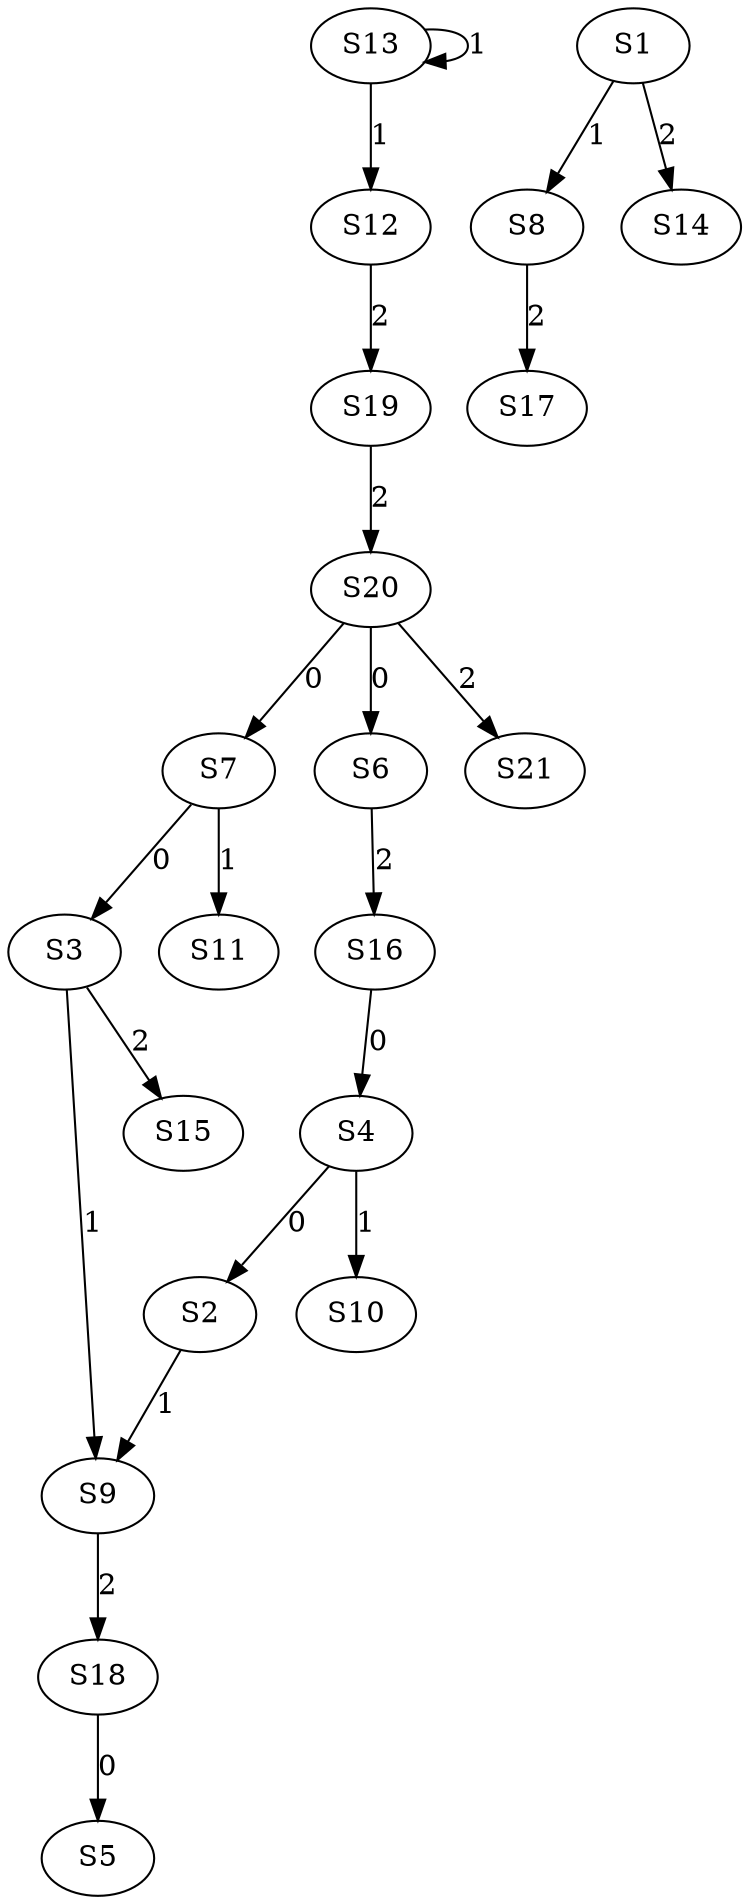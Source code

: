 strict digraph {
	S4 -> S2 [ label = 0 ];
	S7 -> S3 [ label = 0 ];
	S16 -> S4 [ label = 0 ];
	S18 -> S5 [ label = 0 ];
	S20 -> S6 [ label = 0 ];
	S20 -> S7 [ label = 0 ];
	S1 -> S8 [ label = 1 ];
	S3 -> S9 [ label = 1 ];
	S4 -> S10 [ label = 1 ];
	S7 -> S11 [ label = 1 ];
	S13 -> S12 [ label = 1 ];
	S13 -> S13 [ label = 1 ];
	S1 -> S14 [ label = 2 ];
	S3 -> S15 [ label = 2 ];
	S6 -> S16 [ label = 2 ];
	S8 -> S17 [ label = 2 ];
	S9 -> S18 [ label = 2 ];
	S12 -> S19 [ label = 2 ];
	S19 -> S20 [ label = 2 ];
	S20 -> S21 [ label = 2 ];
	S2 -> S9 [ label = 1 ];
}